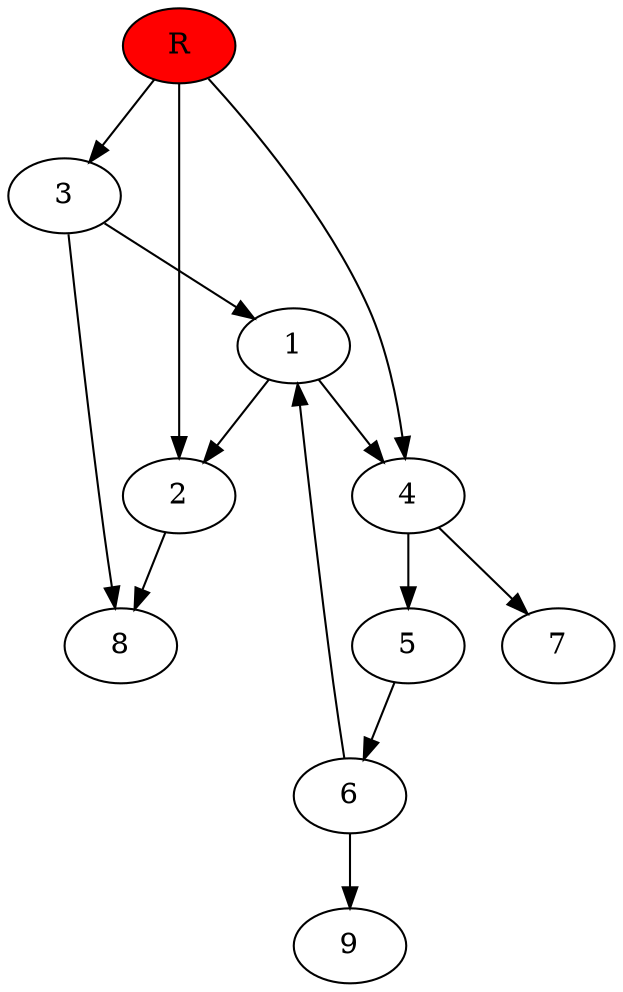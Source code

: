 digraph prb75678 {
	1
	2
	3
	4
	5
	6
	7
	8
	R [fillcolor="#ff0000" style=filled]
	1 -> 2
	1 -> 4
	2 -> 8
	3 -> 1
	3 -> 8
	4 -> 5
	4 -> 7
	5 -> 6
	6 -> 1
	6 -> 9
	R -> 2
	R -> 3
	R -> 4
}
